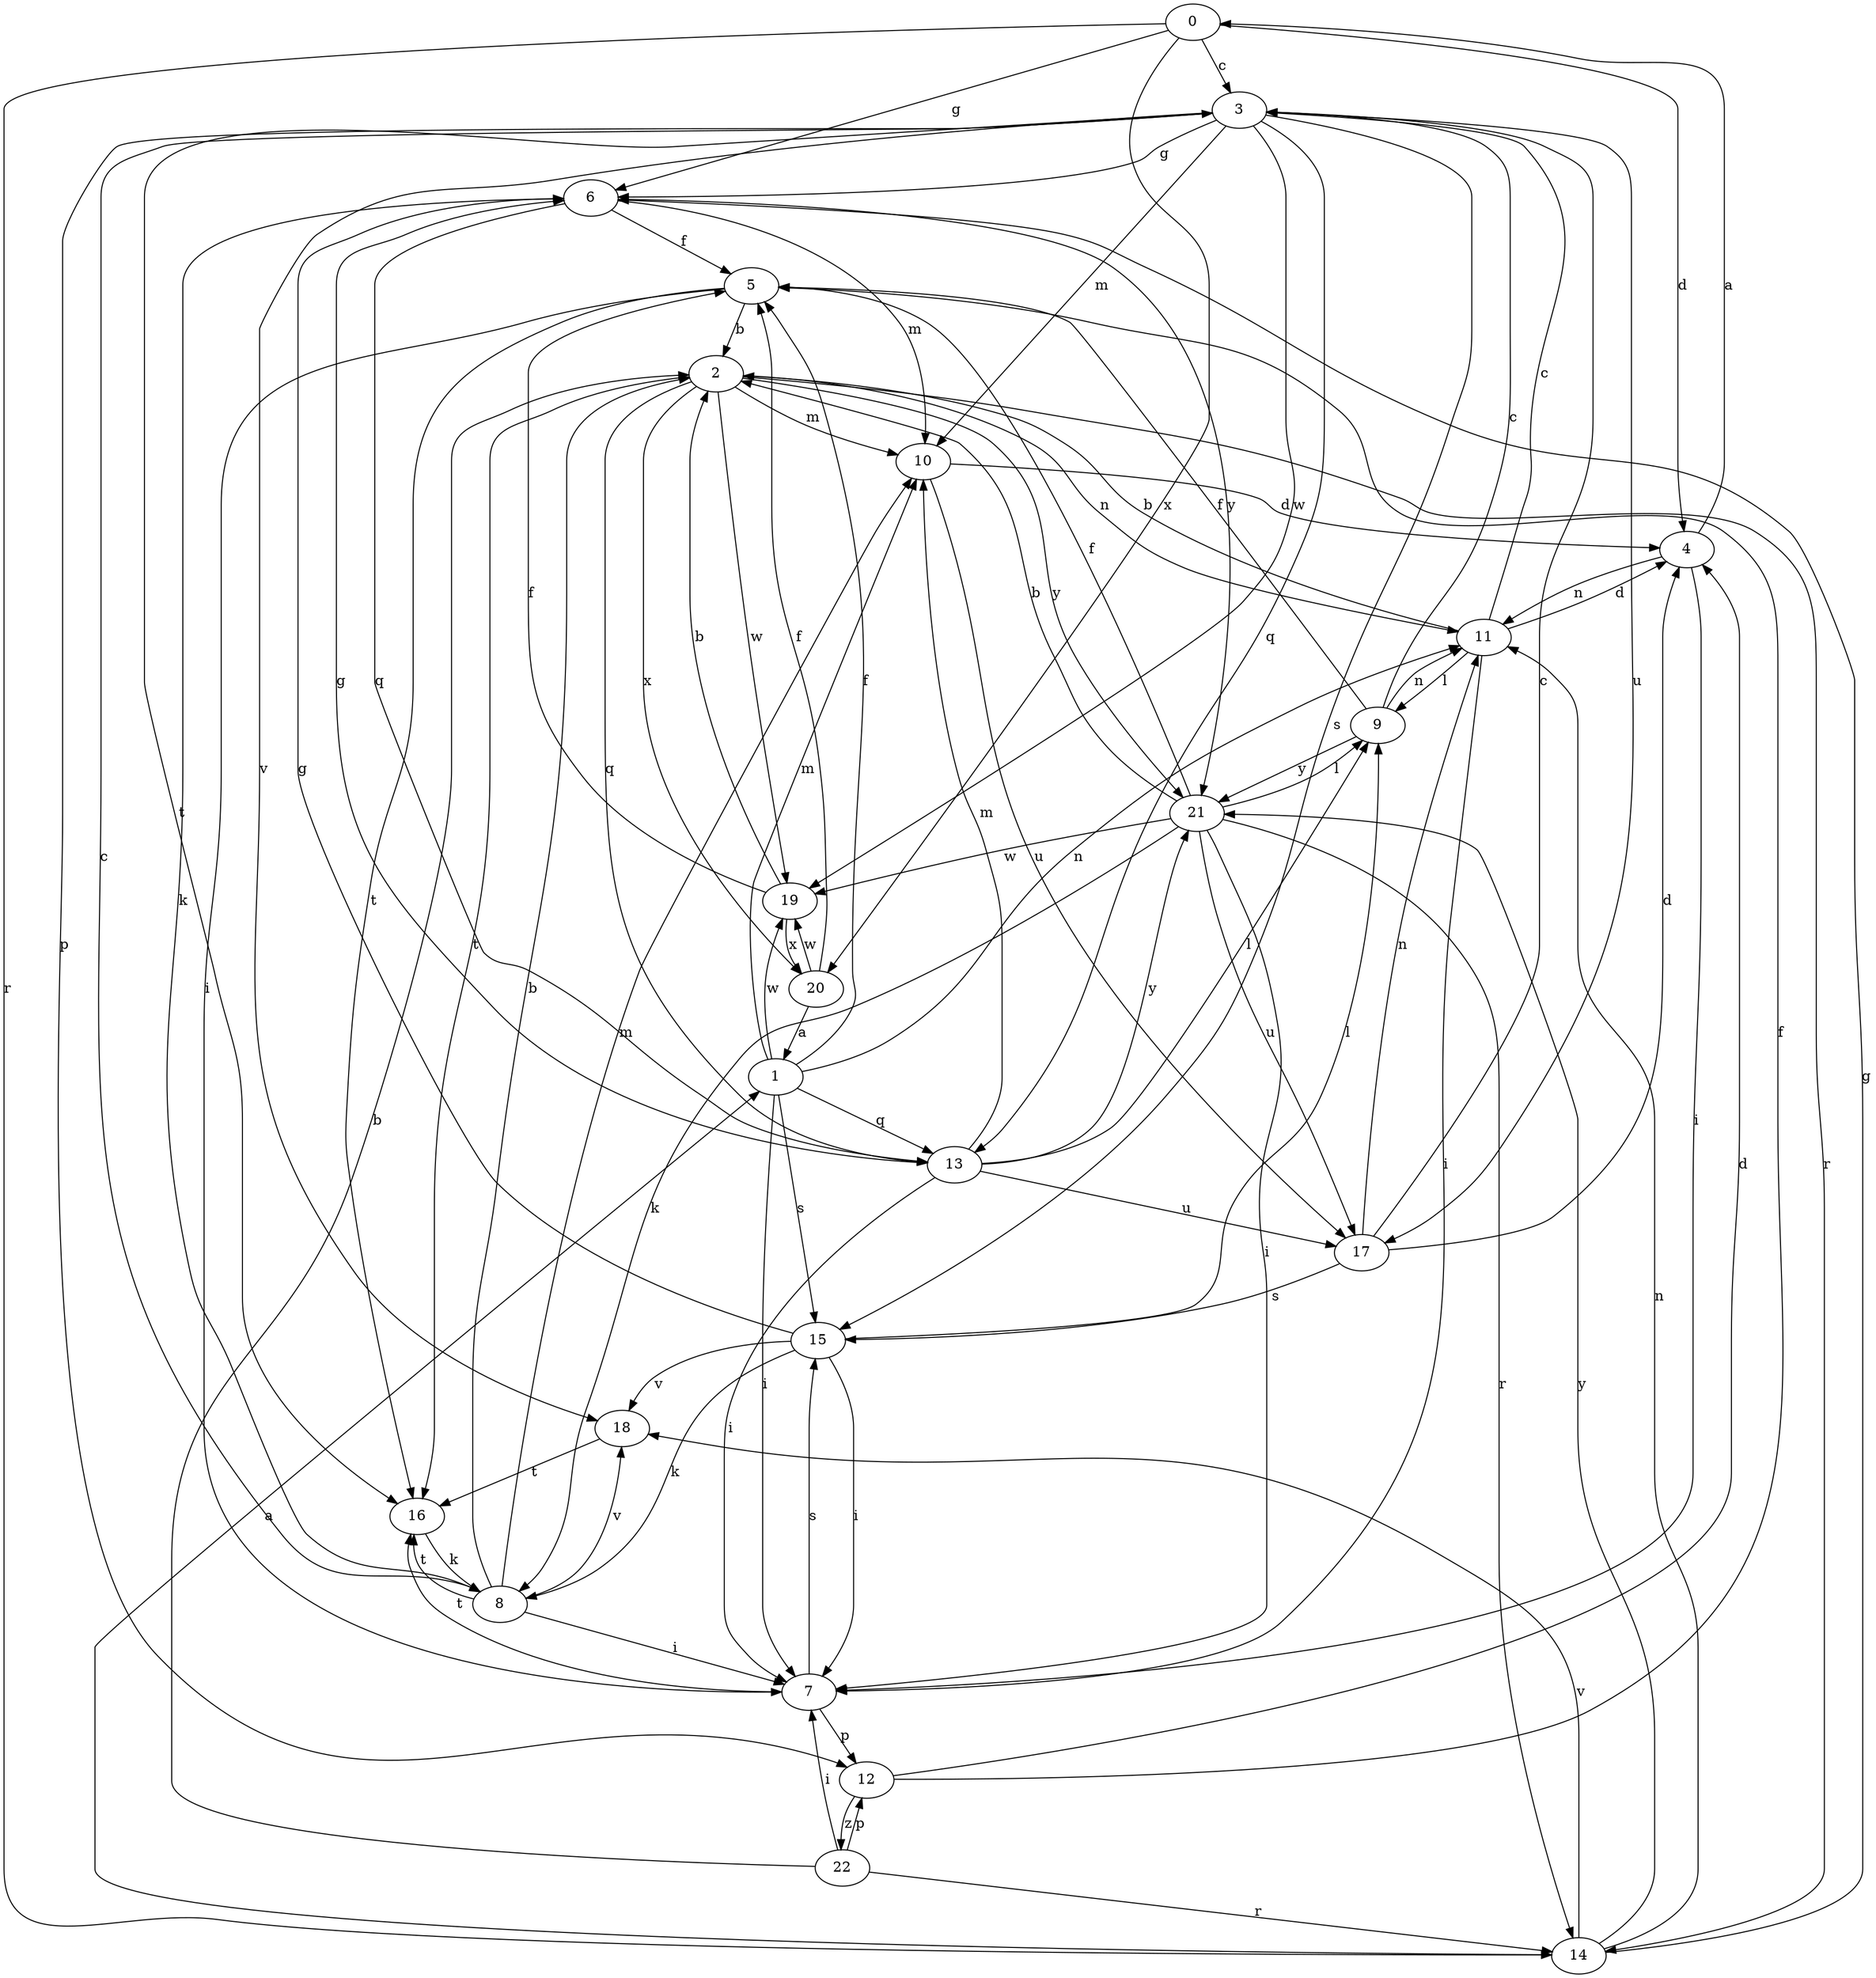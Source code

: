 strict digraph  {
0;
1;
2;
3;
4;
5;
6;
7;
8;
9;
10;
11;
12;
13;
14;
15;
16;
17;
18;
19;
20;
21;
22;
0 -> 3  [label=c];
0 -> 4  [label=d];
0 -> 6  [label=g];
0 -> 14  [label=r];
0 -> 20  [label=x];
1 -> 5  [label=f];
1 -> 7  [label=i];
1 -> 10  [label=m];
1 -> 11  [label=n];
1 -> 13  [label=q];
1 -> 15  [label=s];
1 -> 19  [label=w];
2 -> 10  [label=m];
2 -> 11  [label=n];
2 -> 13  [label=q];
2 -> 14  [label=r];
2 -> 16  [label=t];
2 -> 19  [label=w];
2 -> 20  [label=x];
2 -> 21  [label=y];
3 -> 6  [label=g];
3 -> 10  [label=m];
3 -> 12  [label=p];
3 -> 13  [label=q];
3 -> 15  [label=s];
3 -> 16  [label=t];
3 -> 17  [label=u];
3 -> 18  [label=v];
3 -> 19  [label=w];
4 -> 0  [label=a];
4 -> 7  [label=i];
4 -> 11  [label=n];
5 -> 2  [label=b];
5 -> 7  [label=i];
5 -> 16  [label=t];
6 -> 5  [label=f];
6 -> 8  [label=k];
6 -> 10  [label=m];
6 -> 13  [label=q];
6 -> 21  [label=y];
7 -> 12  [label=p];
7 -> 15  [label=s];
7 -> 16  [label=t];
8 -> 2  [label=b];
8 -> 3  [label=c];
8 -> 7  [label=i];
8 -> 10  [label=m];
8 -> 16  [label=t];
8 -> 18  [label=v];
9 -> 3  [label=c];
9 -> 5  [label=f];
9 -> 11  [label=n];
9 -> 21  [label=y];
10 -> 4  [label=d];
10 -> 17  [label=u];
11 -> 2  [label=b];
11 -> 3  [label=c];
11 -> 4  [label=d];
11 -> 7  [label=i];
11 -> 9  [label=l];
12 -> 4  [label=d];
12 -> 5  [label=f];
12 -> 22  [label=z];
13 -> 6  [label=g];
13 -> 7  [label=i];
13 -> 9  [label=l];
13 -> 10  [label=m];
13 -> 17  [label=u];
13 -> 21  [label=y];
14 -> 1  [label=a];
14 -> 6  [label=g];
14 -> 11  [label=n];
14 -> 18  [label=v];
14 -> 21  [label=y];
15 -> 6  [label=g];
15 -> 7  [label=i];
15 -> 8  [label=k];
15 -> 9  [label=l];
15 -> 18  [label=v];
16 -> 8  [label=k];
17 -> 3  [label=c];
17 -> 4  [label=d];
17 -> 11  [label=n];
17 -> 15  [label=s];
18 -> 16  [label=t];
19 -> 2  [label=b];
19 -> 5  [label=f];
19 -> 20  [label=x];
20 -> 1  [label=a];
20 -> 5  [label=f];
20 -> 19  [label=w];
21 -> 2  [label=b];
21 -> 5  [label=f];
21 -> 7  [label=i];
21 -> 8  [label=k];
21 -> 9  [label=l];
21 -> 14  [label=r];
21 -> 17  [label=u];
21 -> 19  [label=w];
22 -> 2  [label=b];
22 -> 7  [label=i];
22 -> 12  [label=p];
22 -> 14  [label=r];
}
